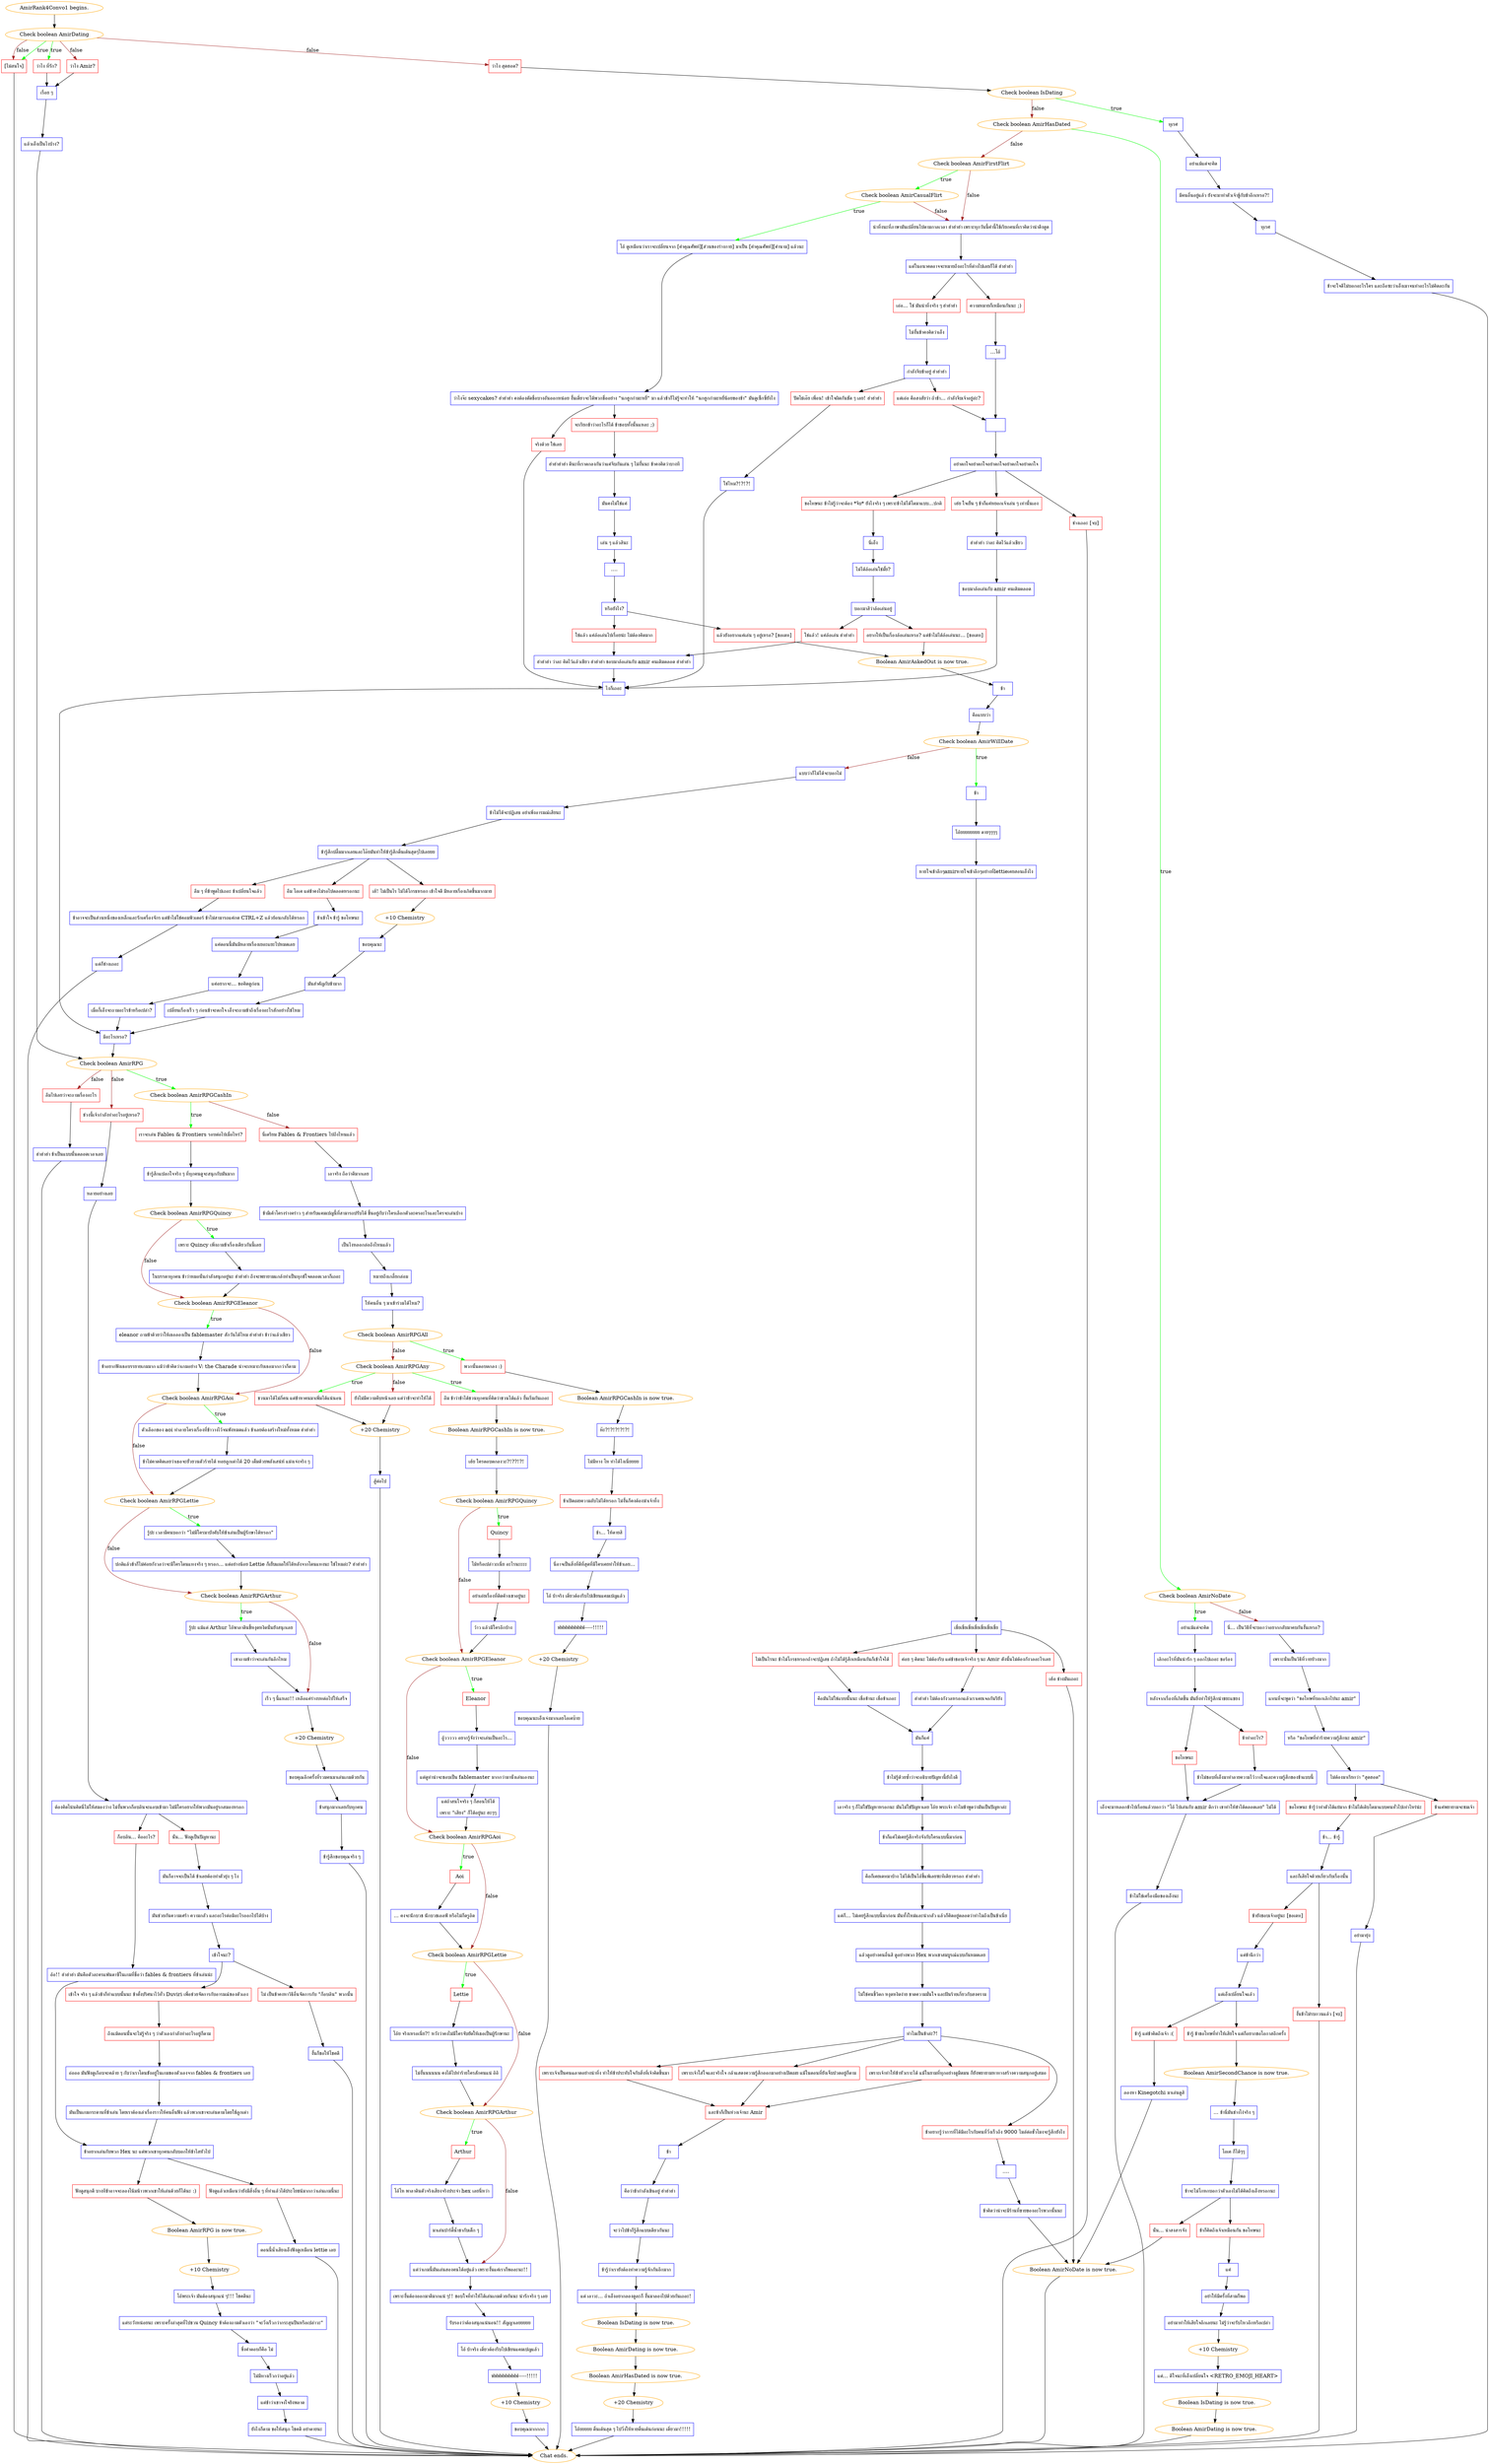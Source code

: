 digraph {
	"AmirRank4Convo1 begins." [color=orange];
		"AmirRank4Convo1 begins." -> j1901439017;
	j1901439017 [label="Check boolean AmirDating",color=orange];
		j1901439017 -> j3996977369 [label=true,color=green];
		j1901439017 -> j4071326631 [label=true,color=green];
		j1901439017 -> j3849869015 [label=false,color=brown];
		j1901439017 -> j2327542060 [label=false,color=brown];
		j1901439017 -> j4071326631 [label=false,color=brown];
	j3996977369 [label="ว่าไง ที่รัก?",shape=box,color=red];
		j3996977369 -> j3419634871;
	j4071326631 [label="[ไม่สนใจ]",shape=box,color=red];
		j4071326631 -> "Chat ends.";
	j3849869015 [label="ว่าไง Amir?",shape=box,color=red];
		j3849869015 -> j3419634871;
	j2327542060 [label="ว่าไง สุดฮอต?",shape=box,color=red];
		j2327542060 -> j299105551;
	j3419634871 [label="เรื่อย ๆ",shape=box,color=blue];
		j3419634871 -> j1592698610;
	"Chat ends." [color=orange];
	j299105551 [label="Check boolean IsDating",color=orange];
		j299105551 -> j647432045 [label=true,color=green];
		j299105551 -> j869690643 [label=false,color=brown];
	j1592698610 [label="แล้วเอ็งเป็นไงบ้าง?",shape=box,color=blue];
		j1592698610 -> j13181005;
	j647432045 [label="ทุเรศ",shape=box,color=blue];
		j647432045 -> j3667722741;
	j869690643 [label="Check boolean AmirHasDated",color=orange];
		j869690643 -> j1564964587 [label=true,color=green];
		j869690643 -> j427846108 [label=false,color=brown];
	j13181005 [label="Check boolean AmirRPG",color=orange];
		j13181005 -> j3060623829 [label=true,color=green];
		j13181005 -> j3894926619 [label=false,color=brown];
		j13181005 -> j722671116 [label=false,color=brown];
	j3667722741 [label="อย่าแม้แต่จะคิด",shape=box,color=blue];
		j3667722741 -> j3869625418;
	j1564964587 [label="Check boolean AmirNoDate",color=orange];
		j1564964587 -> j3541144783 [label=true,color=green];
		j1564964587 -> j215383423 [label=false,color=brown];
	j427846108 [label="Check boolean AmirFirstFlirt",color=orange];
		j427846108 -> j2657990682 [label=true,color=green];
		j427846108 -> j3342196851 [label=false,color=brown];
	j3060623829 [label="Check boolean AmirRPGCashIn",color=orange];
		j3060623829 -> j2048079913 [label=true,color=green];
		j3060623829 -> j1970607753 [label=false,color=brown];
	j3894926619 [label="ช่วงนี้เจ้ากำลังทำอะไรอยู่เหรอ?",shape=box,color=red];
		j3894926619 -> j292187824;
	j722671116 [label="ลืมไปเลยว่าจะถามเรื่องอะไร",shape=box,color=red];
		j722671116 -> j191534357;
	j3869625418 [label="มีคนอื่นอยู่แล้ว ยังจะมาทำตัวเจ้าชู้กับข้าอีกเหรอ?!",shape=box,color=blue];
		j3869625418 -> j3444234944;
	j3541144783 [label="อย่าแม้แต่จะคิด",shape=box,color=blue];
		j3541144783 -> j817681697;
	j215383423 [label="นี่... เป็นวิธีที่จะบอกว่าอยากกลับมาคบกันงั้นเหรอ?",shape=box,color=blue];
		j215383423 -> j3569909594;
	j2657990682 [label="Check boolean AmirCasualFlirt",color=orange];
		j2657990682 -> j3716185730 [label=true,color=green];
		j2657990682 -> j3342196851 [label=false,color=brown];
	j3342196851 [label="น่าทึ่งนะที่ภาษามันเปลี่ยนไปตามกาลเวลา ฮ่าฮ่าฮ่า เพราะทุกวันนี้คำนี้ใช้เรียกคนที่เราคิดว่าน่าดึงดูด",shape=box,color=blue];
		j3342196851 -> j2354189855;
	j2048079913 [label="เราจะเล่น Fables & Frontiers รอบต่อไปเมื่อไหร่?",shape=box,color=red];
		j2048079913 -> j2593416388;
	j1970607753 [label="นี่เตรียม Fables & Frontiers ไปถึงไหนแล้ว",shape=box,color=red];
		j1970607753 -> j1727103430;
	j292187824 [label="หลายอย่างเลย",shape=box,color=blue];
		j292187824 -> j425028076;
	j191534357 [label="ฮ่าฮ่าฮ่า ข้าเป็นแบบนั้นตลอดเวลาเลย",shape=box,color=blue];
		j191534357 -> "Chat ends.";
	j3444234944 [label="ทุเรศ",shape=box,color=blue];
		j3444234944 -> j3706029151;
	j817681697 [label="เลิกอะไรที่มันน่ารัก ๆ ออกไปเถอะ ขอร้อง",shape=box,color=blue];
		j817681697 -> j3046261268;
	j3569909594 [label="เพราะนั่นเป็นวิธีที่วายป่วงมาก",shape=box,color=blue];
		j3569909594 -> j923926533;
	j3716185730 [label="โอ้ ดูเหมือนว่าเราจะเปลี่ยนจาก [คำคุณศัพท์][ส่วนของร่างกาย] มาเป็น [คำคุณศัพท์][คำนาม] แล้วนะ",shape=box,color=blue];
		j3716185730 -> j4241894635;
	j2354189855 [label="แต่ในอนาคตอาจจะหมายถึงอะไรที่ต่างไปเลยก็ได้ ฮ่าฮ่าฮ่า",shape=box,color=blue];
		j2354189855 -> j4082385491;
		j2354189855 -> j597049324;
	j2593416388 [label="ข้ารู้สึกแปลกใจจริง ๆ ที่ทุกคนดูจะสนุกกับมันมาก",shape=box,color=blue];
		j2593416388 -> j39894109;
	j1727103430 [label="เอาจริง ถือว่าดีมากเลย",shape=box,color=blue];
		j1727103430 -> j2753208654;
	j425028076 [label="ต้องคิดโน่นคิดนี่ไม่ให้สมองว่าง ไม่งั้นพวกก็อบลินจะแอบเข้ามา ไม่มีใครอยากให้พวกมันอยู่รกสมองหรอก",shape=box,color=blue];
		j425028076 -> j3325912164;
		j425028076 -> j232350720;
	j3706029151 [label="ข้าจะใจดีไม่บอกอะไรใคร และถือซะว่าเอ็งเมาจนทำอะไรไม่คิดละกัน",shape=box,color=blue];
		j3706029151 -> "Chat ends.";
	j3046261268 [label="หลังจากเรื่องที่เกิดขึ้น มันยิ่งทำให้รู้สึกน่าขยะแขยง",shape=box,color=blue];
		j3046261268 -> j2535844764;
		j3046261268 -> j22329163;
	j923926533 [label="แทนที่จะพูดว่า \"ขอโทษที่บอกเลิกไปนะ amir\"",shape=box,color=blue];
		j923926533 -> j1966227024;
	j4241894635 [label="ว่าไงจ๊ะ sexycakes? ฮ่าฮ่าฮ่า คงต้องตัดชื่อบางอันออกหน่อย งั้นเดี๋ยวจะได้พวกชื่ออย่าง \"นกฮูกกำมะหยี่\" มา แล้วข้าก็ไม่รู้จะทำให้ \"นกฮูกกำมะหยี่น้อยของข้า\" มันดูเซ็กซี่ยังไง",shape=box,color=blue];
		j4241894635 -> j3896071168;
		j4241894635 -> j1524355734;
	j4082385491 [label="เอ่อ... ใช่ มันน่าทึ่งจริง ๆ ฮ่าฮ่าฮ่า",shape=box,color=red];
		j4082385491 -> j2811519783;
	j597049324 [label="ความหมายก็เหมือนกันนะ ;)",shape=box,color=red];
		j597049324 -> j721221193;
	j39894109 [label="Check boolean AmirRPGQuincy",color=orange];
		j39894109 -> j3555455162 [label=true,color=green];
		j39894109 -> j2519416544 [label=false,color=brown];
	j2753208654 [label="ข้ามีเค้าโครงร่างคร่าว ๆ สำหรับแคมเปญนี้ที่สามารถปรับได้ ขึ้นอยู่กับว่าใครเลือกตัวละครอะไรและใครจะเล่นบ้าง",shape=box,color=blue];
		j2753208654 -> j3107849402;
	j3325912164 [label="นั่น... ฟังดูเป็นปัญหานะ",shape=box,color=red];
		j3325912164 -> j639744475;
	j232350720 [label="ก็อบลิน... คืออะไร?",shape=box,color=red];
		j232350720 -> j18603785;
	j2535844764 [label="ขอโทษนะ",shape=box,color=red];
		j2535844764 -> j752000305;
	j22329163 [label="ข้าทำอะไร?",shape=box,color=red];
		j22329163 -> j1724272757;
	j1966227024 [label="หรือ \"ขอโทษที่ทำร้ายความรู้สึกนะ amir\"",shape=box,color=blue];
		j1966227024 -> j966650964;
	j3896071168 [label="จะเรียกข้าว่าอะไรก็ได้ ข้าชอบทั้งนั้นแหละ ;)",shape=box,color=red];
		j3896071168 -> j2708651915;
	j1524355734 [label="จริงด้วย ใช่เลย",shape=box,color=red];
		j1524355734 -> j2174867422;
	j2811519783 [label="ไม่งั้นข้าคงคิดว่าเอ็ง",shape=box,color=blue];
		j2811519783 -> j3543610454;
	j721221193 [label="...โอ้",shape=box,color=blue];
		j721221193 -> j189266909;
	j3555455162 [label="เพราะ Quincy เพิ่งถามข้าเรื่องเดียวกันนี้เลย",shape=box,color=blue];
		j3555455162 -> j1503520754;
	j2519416544 [label="Check boolean AmirRPGEleanor",color=orange];
		j2519416544 -> j3419279558 [label=true,color=green];
		j2519416544 -> j2468658678 [label=false,color=brown];
	j3107849402 [label="เป็นไงหลอกล่อถึงไหนแล้ว",shape=box,color=blue];
		j3107849402 -> j169000504;
	j639744475 [label="มันก็อาจจะเป็นได้ ข้าเลยต้องทำตัวยุ่ง ๆ ไง",shape=box,color=blue];
		j639744475 -> j1705299729;
	j18603785 [label="อ้อ!! ฮ่าฮ่าฮ่า มันคือตัวละครแฟนตาซีในเกมที่ชื่อว่า fables & frontiers ที่ข้าเล่นน่ะ",shape=box,color=blue];
		j18603785 -> j882405638;
	j752000305 [label="เอ็งจะมาหลอกข้าไปเรื่อยแล้วบอกว่า \"โอ้ ไปเล่นกับ amir ดีกว่า เขาทำให้ขำได้ตลอดเลย\" ไม่ได้",shape=box,color=blue];
		j752000305 -> j3595241647;
	j1724272757 [label="ข้าไม่ชอบที่เอ็งมาทำลายความไว้วางใจและความรู้สึกของข้าแบบนี้",shape=box,color=blue];
		j1724272757 -> j752000305;
	j966650964 [label="ไม่ต้องมาเรียกว่า \"สุดฮอต\"",shape=box,color=blue];
		j966650964 -> j844693620;
		j966650964 -> j3276622794;
	j2708651915 [label="ฮ่าฮ่าฮ่าฮ่า ดีนะที่เราตกลงกันว่าแค่จีบกันเล่น ๆ ไม่งั้นนะ ข้าคงคิดว่าบางที",shape=box,color=blue];
		j2708651915 -> j1716649324;
	j2174867422 [label="ไงก็เถอะ",shape=box,color=blue];
		j2174867422 -> j2982649883;
	j3543610454 [label="กำลังจีบข้าอยู่ ฮ่าฮ่าฮ่า",shape=box,color=blue];
		j3543610454 -> j1458515448;
		j3543610454 -> j1643030975;
	j189266909 [label=" ",shape=box,color=blue];
		j189266909 -> j4252613989;
	j1503520754 [label="ในบรรดาทุกคน ข้าว่าหมอนั่นกำลังสนุกอยู่นะ ฮ่าฮ่าฮ่า ถึงจะพยายามแกล้งทำเป็นทุกข์ใจตลอดเวลาก็เถอะ",shape=box,color=blue];
		j1503520754 -> j2519416544;
	j3419279558 [label="eleanor ถามข้าด้วยว่าให้เธอลองเป็น fablemaster สักวันได้ไหม ฮ่าฮ่าฮ่า ข้าว่าแล้วเชียว",shape=box,color=blue];
		j3419279558 -> j617380047;
	j2468658678 [label="Check boolean AmirRPGAoi",color=orange];
		j2468658678 -> j3887531663 [label=true,color=green];
		j2468658678 -> j290297768 [label=false,color=brown];
	j169000504 [label="หมายถึงเกลี้ยกล่อม",shape=box,color=blue];
		j169000504 -> j497150784;
	j1705299729 [label="มันช่วยกันความเศร้า ความกลัว และอะไรต่อมิอะไรออกไปได้บ้าง",shape=box,color=blue];
		j1705299729 -> j1305514377;
	j882405638 [label="ข้าอยากเล่นกับพวก Hex นะ แต่พวกเขาทุกคนกลับบอกให้ข้าไสหัวไป",shape=box,color=blue];
		j882405638 -> j1711909098;
		j882405638 -> j456611398;
	j3595241647 [label="ข้าไม่ใช่เครื่องมือของเอ็งนะ",shape=box,color=blue];
		j3595241647 -> "Chat ends.";
	j844693620 [label="ขอโทษนะ ข้ารู้ว่าทำตัวได้แย่มาก ข้าไม่ได้เติบโตมาแบบคนทั่วไปเท่าไหร่น่ะ",shape=box,color=red];
		j844693620 -> j2124053446;
	j3276622794 [label="ข้าแค่พยายามจะชมเจ้า",shape=box,color=red];
		j3276622794 -> j434417943;
	j1716649324 [label="มันคงไม่ใช่แค่",shape=box,color=blue];
		j1716649324 -> j3477109127;
	j2982649883 [label="มีอะไรเหรอ?",shape=box,color=blue];
		j2982649883 -> j13181005;
	j1458515448 [label="ปัดโธ่เอ๊ย เพื่อน! เข้าใจผิดกันชัด ๆ เลย! ฮ่าฮ่าฮ่า",shape=box,color=red];
		j1458515448 -> j353395896;
	j1643030975 [label="แต่เอ่อ คือสงสัยว่า ถ้าข้า... กำลังจีบเจ้าอยู่ล่ะ?",shape=box,color=red];
		j1643030975 -> j189266909;
	j4252613989 [label="อย่าตกใจอย่าตกใจอย่าตกใจอย่าตกใจอย่าตกใจ",shape=box,color=blue];
		j4252613989 -> j1959796230;
		j4252613989 -> j906765916;
		j4252613989 -> j2301125015;
	j617380047 [label="ข้าอยากฟังเธอบรรยายเกมมาก แม้ว่าข้าคิดว่าเกมอย่าง V: the Charade น่าจะเหมาะกับเธอมากกว่าก็ตาม",shape=box,color=blue];
		j617380047 -> j2468658678;
	j3887531663 [label="ตัวเลือกของ aoi ทำลายโครงเรื่องที่ข้าวางไว้จนพังหมดแล้ว ข้าเลยต้องสร้างใหม่ทั้งหมด ฮ่าฮ่าฮ่า",shape=box,color=blue];
		j3887531663 -> j3793819301;
	j290297768 [label="Check boolean AmirRPGLettie",color=orange];
		j290297768 -> j1648556263 [label=true,color=green];
		j290297768 -> j3043779789 [label=false,color=brown];
	j497150784 [label="ให้คนอื่น ๆ มาเข้าร่วมได้ไหม?",shape=box,color=blue];
		j497150784 -> j2410754749;
	j1305514377 [label="เข้าใจนะ?",shape=box,color=blue];
		j1305514377 -> j3973234453;
		j1305514377 -> j4052406642;
	j1711909098 [label="ฟังดูสนุกดี บางทีข้าอาจจะลองโน้มน้าวพวกเขาให้เล่นด้วยก็ได้นะ :)",shape=box,color=red];
		j1711909098 -> j3006436857;
	j456611398 [label="ฟังดูแล้วเหมือนว่ายังมีสิ่งอื่น ๆ ที่ทำแล้วได้ประโยชน์มากกว่าเล่นเกมนี้นะ",shape=box,color=red];
		j456611398 -> j3103853966;
	j2124053446 [label="ข้า... ข้ารู้",shape=box,color=blue];
		j2124053446 -> j1884964194;
	j434417943 [label="อย่ามายุ่ง",shape=box,color=blue];
		j434417943 -> "Chat ends.";
	j3477109127 [label="เล่น ๆ แล้วสินะ",shape=box,color=blue];
		j3477109127 -> j686272940;
	j353395896 [label="ใช่ไหม?!?!?!",shape=box,color=blue];
		j353395896 -> j2174867422;
	j1959796230 [label="เฮ่ย ใจเย็น ๆ ข้าก็แค่หยอกเจ้าเล่น ๆ เท่านั้นเอง",shape=box,color=red];
		j1959796230 -> j1398357035;
	j906765916 [label="ขอโทษนะ ข้าไม่รู้ว่าจะต้อง *จีบ* ยังไงจริง ๆ เพราะข้าไม่ได้โตมาแบบ...ปกติ",shape=box,color=red];
		j906765916 -> j268916450;
	j2301125015 [label="ช่างเถอะ [จบ]",shape=box,color=red];
		j2301125015 -> "Chat ends.";
	j3793819301 [label="ข้าไม่คาดคิดเลยว่าเธอจะยั่วยวนตัวร้ายได้ ทอยลูกเต๋าได้ 20 เต็มด้วยพลังเสน่ห์ แม่งเจ๋งจริง ๆ",shape=box,color=blue];
		j3793819301 -> j290297768;
	j1648556263 [label="รู้ปะ เวลามีคนบอกว่า \"ไม่มีใครมาบังคับให้ข้าเล่นเป็นผู้รักษาได้หรอก\"",shape=box,color=blue];
		j1648556263 -> j470968860;
	j3043779789 [label="Check boolean AmirRPGArthur",color=orange];
		j3043779789 -> j751853489 [label=true,color=green];
		j3043779789 -> j1787529679 [label=false,color=brown];
	j2410754749 [label="Check boolean AmirRPGAll",color=orange];
		j2410754749 -> j337751390 [label=true,color=green];
		j2410754749 -> j4007068273 [label=false,color=brown];
	j3973234453 [label="เข้าใจ จริง ๆ แล้วข้าก็ทำแบบนั้นนะ ข้าตั้งปริศนาไว้ทั่ว Duviri เพื่อช่วยจัดการกับอารมณ์ของตัวเอง",shape=box,color=red];
		j3973234453 -> j2116756703;
	j4052406642 [label="ไม่ เป็นข้าคงหาวิธีอื่นจัดการกับ \"ก็อบลิน\" พวกนั้น",shape=box,color=red];
		j4052406642 -> j1440809962;
	j3006436857 [label="Boolean AmirRPG is now true.",color=orange];
		j3006436857 -> j1773447244;
	j3103853966 [label="ตอนนี้น้ำเสียงเอ็งฟังดูเหมือน lettie เลย",shape=box,color=blue];
		j3103853966 -> "Chat ends.";
	j1884964194 [label="และก็เสียใจด้วยเกี่ยวกับเรื่องนั้น",shape=box,color=blue];
		j1884964194 -> j3547946084;
		j1884964194 -> j2073263680;
	j686272940 [label="....",shape=box,color=blue];
		j686272940 -> j3653802987;
	j1398357035 [label="ฮ่าฮ่าฮ่า ว่าละ คิดไว้แล้วเชียว",shape=box,color=blue];
		j1398357035 -> j3111138500;
	j268916450 [label="นี่เอ็ง",shape=box,color=blue];
		j268916450 -> j3475270409;
	j470968860 [label="ปกติแล้วข้าก็ไม่ค่อยกังวลว่าจะมีใครโดนแทงจริง ๆ หรอก... แต่อย่างน้อย Lettie ก็เย็บแผลให้ได้หลังจากโดนแทงนะ ใช่ไหมล่ะ? ฮ่าฮ่าฮ่า",shape=box,color=blue];
		j470968860 -> j3043779789;
	j751853489 [label="รู้ปะ แม้แต่ Arthur ไอ้พาลาดินขี้หงุดหงิดนั่นยังสนุกเลย",shape=box,color=blue];
		j751853489 -> j2205307069;
	j1787529679 [label="เร็ว ๆ นี้แหละ!! เหลือแค่ร่างบทต่อไปให้เสร็จ",shape=box,color=blue];
		j1787529679 -> j3838959530;
	j337751390 [label="พวกนั้นตอบตกลง :)",shape=box,color=red];
		j337751390 -> j2948263692;
	j4007068273 [label="Check boolean AmirRPGAny",color=orange];
		j4007068273 -> j3243308322 [label=true,color=green];
		j4007068273 -> j948576658 [label=true,color=green];
		j4007068273 -> j701602806 [label=false,color=brown];
	j2116756703 [label="ถึงแม้ตอนนั้นจะไม่รู้จริง ๆ ว่าตัวเองกำลังทำอะไรอยู่ก็ตาม",shape=box,color=red];
		j2116756703 -> j1652284467;
	j1440809962 [label="งั้นก็ขอให้โชคดี",shape=box,color=blue];
		j1440809962 -> "Chat ends.";
	j1773447244 [label="+10 Chemistry",color=orange];
		j1773447244 -> j2297081085;
	j3547946084 [label="ข้ายังชอบเจ้าอยู่นะ [ขอเดท]",shape=box,color=red];
		j3547946084 -> j803971841;
	j2073263680 [label="งั้นข้าไม่รบกวนแล้ว [จบ]",shape=box,color=red];
		j2073263680 -> "Chat ends.";
	j3653802987 [label="หรือยังไง?",shape=box,color=blue];
		j3653802987 -> j2214014934;
		j3653802987 -> j1250540661;
	j3111138500 [label="ชอบมาล้อเล่นกับ amir คนเดิมตลอด",shape=box,color=blue];
		j3111138500 -> j2174867422;
	j3475270409 [label="ไม่ได้ล้อเล่นใช่มั้ย?",shape=box,color=blue];
		j3475270409 -> j1269939452;
	j2205307069 [label="เขาถามข้าว่าจะเล่นกันอีกไหม",shape=box,color=blue];
		j2205307069 -> j1787529679;
	j3838959530 [label="+20 Chemistry",color=orange];
		j3838959530 -> j131508144;
	j2948263692 [label="Boolean AmirRPGCashIn is now true.",color=orange];
		j2948263692 -> j822146412;
	j3243308322 [label="อืม ข้าว่าข้าได้ชวนทุกคนที่คิดว่าชวนได้แล้ว งั้นเริ่มกันเถอะ",shape=box,color=red];
		j3243308322 -> j491034606;
	j948576658 [label="ชวนมาได้ไม่กี่คน แต่ข้าหาคนมาเพิ่มได้แน่นอน",shape=box,color=red];
		j948576658 -> j925935677;
	j701602806 [label="ยังไม่มีความคืบหน้าเลย แต่ว่าข้าจะทำให้ได้",shape=box,color=red];
		j701602806 -> j925935677;
	j1652284467 [label="อ๋อออ มันฟังดูเกือบจะคล้าย ๆ กับว่าเราโดนขังอยู่ในเกมของตัวเองจาก fables & frontiers เลย",shape=box,color=blue];
		j1652284467 -> j4187146524;
	j2297081085 [label="โอ้พระเจ้า มันต้องสนุกแน่ ๆ!!! โชคดีนะ",shape=box,color=blue];
		j2297081085 -> j953684801;
	j803971841 [label="แต่ข้านึกว่า",shape=box,color=blue];
		j803971841 -> j1469790705;
	j2214014934 [label="แล้วยังอยากแค่เล่น ๆ อยู่เหรอ? [ขอเดท]",shape=box,color=red];
		j2214014934 -> j728912850;
	j1250540661 [label="ใช่แล้ว แค่ล้อเล่นไปเรื่อยน่ะ ไม่ต้องคิดมาก",shape=box,color=red];
		j1250540661 -> j2755745349;
	j1269939452 [label="บอกมาสิว่าล้อเล่นอยู่",shape=box,color=blue];
		j1269939452 -> j2589403290;
		j1269939452 -> j2932933707;
	j131508144 [label="ขอบคุณอีกครั้งที่รวมคนมาเล่นเกมด้วยกัน",shape=box,color=blue];
		j131508144 -> j42331067;
	j822146412 [label="ห๊ะ?!?!?!?!?!",shape=box,color=blue];
		j822146412 -> j2750666681;
	j491034606 [label="Boolean AmirRPGCashIn is now true.",color=orange];
		j491034606 -> j2008787729;
	j925935677 [label="+20 Chemistry",color=orange];
		j925935677 -> j3900633884;
	j4187146524 [label="มันเป็นเกมกระดานที่ข้าเล่น โดยเราต้องเล่าเรื่องราวให้คนอื่นฟัง แล้วพวกเขาจะเล่นตามโดยใช้ลูกเต๋า",shape=box,color=blue];
		j4187146524 -> j882405638;
	j953684801 [label="แต่ระวังหน่อยนะ เพราะครั้งล่าสุดที่ไปชวน Quincy ข้าต้องถามตัวเองว่า \"จะวิ่งเร็วกว่ากระสุนปืนหรือเปล่าวะ\"",shape=box,color=blue];
		j953684801 -> j3694218444;
	j1469790705 [label="แต่เอ็งเปลี่ยนใจแล้ว",shape=box,color=blue];
		j1469790705 -> j1641528628;
		j1469790705 -> j3893319475;
	j728912850 [label="Boolean AmirAskedOut is now true.",color=orange];
		j728912850 -> j1722377304;
	j2755745349 [label="ฮ่าฮ่าฮ่า ว่าละ คิดไว้แล้วเชียว ฮ่าฮ่าฮ่า ชอบมาล้อเล่นกับ amir คนเดิมตลอด ฮ่าฮ่าฮ่า",shape=box,color=blue];
		j2755745349 -> j2174867422;
	j2589403290 [label="อยากให้เป็นเรื่องล้อเล่นเหรอ? แต่ข้าไม่ได้ล้อเล่นนะ... [ขอเดท]",shape=box,color=red];
		j2589403290 -> j728912850;
	j2932933707 [label="ใช่แล้ว! แค่ล้อเล่น ฮ่าฮ่าฮ่า",shape=box,color=red];
		j2932933707 -> j2755745349;
	j42331067 [label="ข้าสนุกมากเลยกับทุกคน",shape=box,color=blue];
		j42331067 -> j1634361949;
	j2750666681 [label="ไม่มีทาง โห ทำได้ไงเนี่ยยยย",shape=box,color=blue];
		j2750666681 -> j3444703279;
	j2008787729 [label="เฮ้ย ใครตอบตกลงวะ?!??!?!",shape=box,color=blue];
		j2008787729 -> j1892846008;
	j3900633884 [label="สู้ต่อไป",shape=box,color=blue];
		j3900633884 -> "Chat ends.";
	j3694218444 [label="ซึ่งคำตอบก็คือ ไม่",shape=box,color=blue];
		j3694218444 -> j2080339002;
	j1641528628 [label="ข้ารู้ แต่ข้าคิดถึงเจ้า :(",shape=box,color=red];
		j1641528628 -> j441703401;
	j3893319475 [label="ข้ารู้ ข้าขอโทษที่ทำให้เสียใจ แต่ก็อยากขอโอกาสอีกครั้ง",shape=box,color=red];
		j3893319475 -> j2402936942;
	j1722377304 [label="ข้า",shape=box,color=blue];
		j1722377304 -> j2486179244;
	j1634361949 [label="ข้ารู้สึกขอบคุณจริง ๆ",shape=box,color=blue];
		j1634361949 -> "Chat ends.";
	j3444703279 [label="ข้าเปิดเผยความลับไม่ได้หรอก ไม่งั้นก็คงต้องฆ่าเจ้าทิ้ง",shape=box,color=red];
		j3444703279 -> j2118476948;
	j1892846008 [label="Check boolean AmirRPGQuincy",color=orange];
		j1892846008 -> j24537040 [label=true,color=green];
		j1892846008 -> j3259202448 [label=false,color=brown];
	j2080339002 [label="ไม่มีทางเร็วกว่าอยู่แล้ว",shape=box,color=blue];
		j2080339002 -> j1949736191;
	j441703401 [label="ลองหา Kinegotchi มาเล่นดูสิ",shape=box,color=blue];
		j441703401 -> j2322051913;
	j2402936942 [label="Boolean AmirSecondChance is now true.",color=orange];
		j2402936942 -> j4046671990;
	j2486179244 [label="คือแบบว่า",shape=box,color=blue];
		j2486179244 -> j1477186602;
	j2118476948 [label="ข้า… ให้ตายสิ",shape=box,color=blue];
		j2118476948 -> j263611598;
	j24537040 [label="Quincy",shape=box,color=red];
		j24537040 -> j1995259866;
	j3259202448 [label="Check boolean AmirRPGEleanor",color=orange];
		j3259202448 -> j4148503600 [label=true,color=green];
		j3259202448 -> j1611217381 [label=false,color=brown];
	j1949736191 [label="แต่ข้าว่าเขาจงใจยิงพลาด",shape=box,color=blue];
		j1949736191 -> j1670981016;
	j2322051913 [label="Boolean AmirNoDate is now true.",color=orange];
		j2322051913 -> "Chat ends.";
	j4046671990 [label="... ข้านี่มันช่างโง่จริง ๆ",shape=box,color=blue];
		j4046671990 -> j2306820702;
	j1477186602 [label="Check boolean AmirWillDate",color=orange];
		j1477186602 -> j2132962817 [label=true,color=green];
		j1477186602 -> j2113655345 [label=false,color=brown];
	j263611598 [label="นี่อาจเป็นสิ่งที่ดีที่สุดที่มีใครเคยทำให้ข้าเลย…",shape=box,color=blue];
		j263611598 -> j1890453170;
	j1995259866 [label="โม้หรือเปล่าวะเนี่ย อะไรนะะะะ",shape=box,color=blue];
		j1995259866 -> j2206014560;
	j4148503600 [label="Eleanor",shape=box,color=red];
		j4148503600 -> j2108935164;
	j1611217381 [label="Check boolean AmirRPGAoi",color=orange];
		j1611217381 -> j2004202679 [label=true,color=green];
		j1611217381 -> j2067107230 [label=false,color=brown];
	j1670981016 [label="ยังไงก็ตาม ขอให้สนุก โชคดี อย่าตายนะ",shape=box,color=blue];
		j1670981016 -> "Chat ends.";
	j2306820702 [label="โอเค ก็ได้ๆๆ",shape=box,color=blue];
		j2306820702 -> j2726739684;
	j2132962817 [label="ข้า",shape=box,color=blue];
		j2132962817 -> j2105429900;
	j2113655345 [label="แบบว่าก็ไม่ได้จะบอกไม่",shape=box,color=blue];
		j2113655345 -> j921868060;
	j1890453170 [label="โอ้ บ้าจริง เดี๋ยวต้องรีบไปเขียนแคมเปญแล้ว",shape=box,color=blue];
		j1890453170 -> j503248023;
	j2206014560 [label="อย่าเอ่ยเรื่องที่ติดค้างเขาอยู่นะ",shape=box,color=red];
		j2206014560 -> j1698002564;
	j2108935164 [label="อู้ววววว อยากรู้จังว่าจะเล่นเป็นอะไร...",shape=box,color=blue];
		j2108935164 -> j1216985323;
	j2004202679 [label="Aoi",shape=box,color=red];
		j2004202679 -> j527532600;
	j2067107230 [label="Check boolean AmirRPGLettie",color=orange];
		j2067107230 -> j4108256037 [label=true,color=green];
		j2067107230 -> j241471578 [label=false,color=brown];
	j2726739684 [label="ข้าจะไม่โกหกบอกว่าตัวเองไม่ได้คิดถึงเอ็งหรอกนะ",shape=box,color=blue];
		j2726739684 -> j1871442388;
		j2726739684 -> j3054532251;
	j2105429900 [label="โอ้ยยยยยยยย ตายๆๆๆๆ",shape=box,color=blue];
		j2105429900 -> j1792431596;
	j921868060 [label="ข้าไม่ได้จะปฏิเสธ อย่าเพิ่งอารมณ์เสียนะ",shape=box,color=blue];
		j921868060 -> j3073172584;
	j503248023 [label="ฟฟฟฟฟฟฟฟฟ-----!!!!!",shape=box,color=blue];
		j503248023 -> j1294476346;
	j1698002564 [label="ว้าว แล้วมีใครอีกบ้าง",shape=box,color=blue];
		j1698002564 -> j3259202448;
	j1216985323 [label="แต่ดูท่าน่าจะชอบเป็น fablemaster มากกว่ามานั่งเล่นเองนะ",shape=box,color=blue];
		j1216985323 -> j3143614187;
	j527532600 [label="... คงจะนักบวช นักบวชเอลฟ์ หรือไม่ก็ดรูอิด",shape=box,color=blue];
		j527532600 -> j2067107230;
	j4108256037 [label="Lettie",shape=box,color=red];
		j4108256037 -> j1112762632;
	j241471578 [label="Check boolean AmirRPGArthur",color=orange];
		j241471578 -> j3012114117 [label=true,color=green];
		j241471578 -> j3312455397 [label=false,color=brown];
	j1871442388 [label="ข้าก็คิดถึงเจ้าเหมือนกัน ขอโทษนะ",shape=box,color=red];
		j1871442388 -> j1963232838;
	j3054532251 [label="นั่น... น่าสงสารจัง",shape=box,color=red];
		j3054532251 -> j2322051913;
	j1792431596 [label="หายใจเข้าลึกๆamirหายใจเข้าลึกๆอย่างที่lettieเคยสอนเอ็งไง",shape=box,color=blue];
		j1792431596 -> j2026050242;
	j3073172584 [label="ข้ารู้สึกปลื้มมากเลยและโอ๊ยมันทำให้ข้ารู้สึกตื่นเต้นสุดๆไปเลยยย",shape=box,color=blue];
		j3073172584 -> j3336661269;
		j3073172584 -> j3872689707;
		j3073172584 -> j2987792565;
	j1294476346 [label="+20 Chemistry",color=orange];
		j1294476346 -> j3713091901;
	j3143614187 [label="แต่ถ้าสนใจจริง ๆ ก็สอนให้ได้
เพราะ \"เสียง\" ก็ได้อยู่นะ ฮะๆๆ",shape=box,color=blue];
		j3143614187 -> j1611217381;
	j1112762632 [label="โอ้ย จริงเหรอเนี่ย?! หวังว่าคงไม่มีใครจับยัดให้เธอเป็นผู้รักษานะ",shape=box,color=blue];
		j1112762632 -> j3810329647;
	j3012114117 [label="Arthur",shape=box,color=red];
		j3012114117 -> j93269462;
	j3312455397 [label="แต่ว่าเกมนี้มันเล่นสองคนได้อยู่แล้ว เพราะงั้นแค่เราก็พอละนะ!!",shape=box,color=blue];
		j3312455397 -> j1933114506;
	j1963232838 [label="แค่",shape=box,color=blue];
		j1963232838 -> j3788684947;
	j2026050242 [label="เชี่ยเชี่ยเชี่ยเชี่ยเชี่ยเชี่ยเชี่ย",shape=box,color=blue];
		j2026050242 -> j1718875263;
		j2026050242 -> j777353349;
		j2026050242 -> j3165462038;
	j3336661269 [label="เฮ้! ไม่เป็นไร ไม่ได้โกรธหรอก เข้าใจดี มีหลายเรื่องเกิดขึ้นมากมาย",shape=box,color=red];
		j3336661269 -> j3005329893;
	j3872689707 [label="อืม โอเค แต่ข้าคงไม่รอไปตลอดหรอกนะ",shape=box,color=red];
		j3872689707 -> j989755898;
	j2987792565 [label="ลืม ๆ ที่ข้าพูดไปเถอะ ข้าเปลี่ยนใจแล้ว",shape=box,color=red];
		j2987792565 -> j798251816;
	j3713091901 [label="ขอบคุณนะเอ็งเจ๋งมากเลยโอเคบ๊าย",shape=box,color=blue];
		j3713091901 -> "Chat ends.";
	j3810329647 [label="ไม่งั้นนนนนน คงได้ไปทำร้ายใครสักคนแน่ อิอิ",shape=box,color=blue];
		j3810329647 -> j241471578;
	j93269462 [label="โอ้โห พาลาดินตัวจริงเสียงจริงประจำ hex เลยนี่หว่า",shape=box,color=blue];
		j93269462 -> j3520600303;
	j1933114506 [label="เพราะงั้นต้องออกมาดีมากแน่ ๆ!! ขอบใจที่ทำให้ได้เล่นเกมด้วยกันนะ น่ารักจริง ๆ เลย",shape=box,color=blue];
		j1933114506 -> j1525025619;
	j3788684947 [label="อย่าให้มีครั้งที่สามก็พอ",shape=box,color=blue];
		j3788684947 -> j2210053907;
	j1718875263 [label="เฮ้อ ช่างมันเถอะ",shape=box,color=red];
		j1718875263 -> j2322051913;
	j777353349 [label="ค่อย ๆ คิดนะ ไม่ต้องรีบ แต่ข้าชอบเจ้าจริง ๆ นะ Amir ดังนั้นไม่ต้องกังวลอะไรเลย",shape=box,color=red];
		j777353349 -> j1332969541;
	j3165462038 [label="ไม่เป็นไรนะ ข้าไม่โกรธหรอกถ้าจะปฏิเสธ ถ้าไม่ได้รู้สึกเหมือนกันก็เข้าใจได้",shape=box,color=red];
		j3165462038 -> j2844214039;
	j3005329893 [label="+10 Chemistry",color=orange];
		j3005329893 -> j308690859;
	j989755898 [label="ข้าเข้าใจ ข้ารู้ ขอโทษนะ",shape=box,color=blue];
		j989755898 -> j3204422960;
	j798251816 [label="ข้าอาจจะเป็นส่วนหนึ่งของเหล็กและรักเครื่องจักร แต่ข้าไม่ใช่คอมพิวเตอร์ ข้าไม่สามารถแค่กด CTRL+Z แล้วย้อนกลับได้หรอก",shape=box,color=blue];
		j798251816 -> j1546276283;
	j3520600303 [label="มาเล่นปาร์ตี้น้ำชากับเด็ก ๆ",shape=box,color=blue];
		j3520600303 -> j3312455397;
	j1525025619 [label="รับรองว่าต้องสนุกแน่นอน!! สัญญาเลยยยยย",shape=box,color=blue];
		j1525025619 -> j2035170269;
	j2210053907 [label="อย่ามาทำให้เสียใจอีกเลยนะ ไม่รู้ว่าจะรับไหวอีกหรือเปล่า",shape=box,color=blue];
		j2210053907 -> j2988282320;
	j1332969541 [label="ฮ่าฮ่าฮ่า ไม่ต้องกังวลหรอกแล้วเราเคยเจอกันรึยัง",shape=box,color=blue];
		j1332969541 -> j3201947401;
	j2844214039 [label="คือมันไม่ใช่แบบนั้นนะ เชื่อข้านะ เชื่อข้าเถอะ",shape=box,color=blue];
		j2844214039 -> j3201947401;
	j308690859 [label="ขอบคุณนะ",shape=box,color=blue];
		j308690859 -> j3658424455;
	j3204422960 [label="แค่ตอนนี้มันมีหลายเรื่องเยอะแยะไปหมดเลย",shape=box,color=blue];
		j3204422960 -> j881695648;
	j1546276283 [label="แต่ก็ช่างเถอะ",shape=box,color=blue];
		j1546276283 -> "Chat ends.";
	j2035170269 [label="โอ้ บ้าจริง เดี๋ยวต้องรีบไปเขียนแคมเปญแล้ว",shape=box,color=blue];
		j2035170269 -> j2199768409;
	j2988282320 [label="+10 Chemistry",color=orange];
		j2988282320 -> j1531941774;
	j3201947401 [label="มันก็แค่",shape=box,color=blue];
		j3201947401 -> j977015738;
	j3658424455 [label="มันสำคัญกับข้ามาก",shape=box,color=blue];
		j3658424455 -> j1976181524;
	j881695648 [label="แค่อยากจะ... ขอคิดดูก่อน",shape=box,color=blue];
		j881695648 -> j1553197864;
	j2199768409 [label="ฟฟฟฟฟฟฟฟฟ-----!!!!!",shape=box,color=blue];
		j2199768409 -> j1829255649;
	j1531941774 [label="แต่... ดีใจนะที่เอ็งเปลี่ยนใจ <RETRO_EMOJI_HEART>",shape=box,color=blue];
		j1531941774 -> j855872083;
	j977015738 [label="ข้าไม่รู้ด้วยซ้ำว่าจะอธิบายปัญหานี้ยังไงดี",shape=box,color=blue];
		j977015738 -> j2711010131;
	j1976181524 [label="เปลี่ยนเรื่องเร็ว ๆ ก่อนข้าจะตกใจ เอ็งจะถามข้าถึงเรื่องอะไรสักอย่างใช่ไหม",shape=box,color=blue];
		j1976181524 -> j2982649883;
	j1553197864 [label="เมื่อกี้เอ็งจะถามอะไรข้าหรือเปล่า?",shape=box,color=blue];
		j1553197864 -> j2982649883;
	j1829255649 [label="+10 Chemistry",color=orange];
		j1829255649 -> j1805689202;
	j855872083 [label="Boolean IsDating is now true.",color=orange];
		j855872083 -> j3208739917;
	j2711010131 [label="เอาจริง ๆ ก็ไม่ใช่ปัญหาหรอกนะ มันไม่ใช่ปัญหาเลย โอ้ย พระเจ้า ทำไมข้าพูดว่ามันเป็นปัญหาล่ะ",shape=box,color=blue];
		j2711010131 -> j2851688635;
	j1805689202 [label="ขอบคุณมากกกก",shape=box,color=blue];
		j1805689202 -> "Chat ends.";
	j3208739917 [label="Boolean AmirDating is now true.",color=orange];
		j3208739917 -> "Chat ends.";
	j2851688635 [label="ข้าก็แค่ไม่เคยรู้สึกจริงจังกับใครแบบนี้มาก่อน",shape=box,color=blue];
		j2851688635 -> j1435303796;
	j1435303796 [label="คือก็เคยเดทมาบ้าง ไม่ได้เป็นไอ้ขี้แพ้เลยซะทีเดียวหรอก ฮ่าฮ่าฮ่า",shape=box,color=blue];
		j1435303796 -> j3071146105;
	j3071146105 [label="แต่ก็... ไม่เคยรู้สึกแบบนี้มาก่อน มันทั้งใหม่และน่ากลัว แล้วก็คิดอยู่ตลอดว่าทำไมถึงเป็นข้าเนี่ย",shape=box,color=blue];
		j3071146105 -> j1934500123;
	j1934500123 [label="แล้วดูอย่างคนอื่นสิ ดูอย่างพวก Hex พวกเขาสมบูรณ์แบบกันหมดเลย",shape=box,color=blue];
		j1934500123 -> j3978867872;
	j3978867872 [label="ไม่ใช่คนขี้วิตก หงุดหงิดง่าย ขาดความมั่นใจ และฝันร้ายเกี่ยวกับสงคราม",shape=box,color=blue];
		j3978867872 -> j3850385799;
	j3850385799 [label="ทำไมเป็นข้าล่ะ?!",shape=box,color=blue];
		j3850385799 -> j2534612202;
		j3850385799 -> j1635675053;
		j3850385799 -> j615322050;
		j3850385799 -> j822784018;
	j2534612202 [label="เพราะเจ้าเป็นคนฉลาดอย่างน่าทึ่ง ทำให้ข้าประทับใจกับสิ่งที่เจ้าคิดขึ้นมา",shape=box,color=red];
		j2534612202 -> j3133411756;
	j1635675053 [label="เพราะเจ้าใส่ใจและจริงใจ กล้าแสดงความรู้สึกออกมาอย่างเปิดเผย แม้ในตอนที่ยังเจ็บปวดอยู่ก็ตาม",shape=box,color=red];
		j1635675053 -> j3133411756;
	j615322050 [label="เพราะเจ้าทำให้ข้าหัวเราะได้ แม้ในยามที่ทุกอย่างดูมืดมน ก็ยังพยายามหาทางสร้างความสนุกอยู่เสมอ",shape=box,color=red];
		j615322050 -> j3133411756;
	j822784018 [label="ข้าอยากรู้ว่าการที่ได้มีอะไรกับคนที่วิ่งเร็วถึง 9000 ไมล์ต่อชั่วโมงจะรู้สึกยังไง",shape=box,color=red];
		j822784018 -> j2710987493;
	j3133411756 [label="และข้าก็เป็นห่วงเจ้านะ Amir",shape=box,color=red];
		j3133411756 -> j3614598767;
	j2710987493 [label="....",shape=box,color=blue];
		j2710987493 -> j3917917018;
	j3614598767 [label="ข้า",shape=box,color=blue];
		j3614598767 -> j137645753;
	j3917917018 [label="ข้าคิดว่าน่าจะมีร้านที่ขายของอะไรพวกนั้นนะ",shape=box,color=blue];
		j3917917018 -> j2322051913;
	j137645753 [label="คือว่าข้ากำลังเขินอยู่ ฮ่าฮ่าฮ่า",shape=box,color=blue];
		j137645753 -> j3846118908;
	j3846118908 [label="จะว่าไปข้าก็รู้สึกแบบเดียวกันนะ",shape=box,color=blue];
		j3846118908 -> j2441286045;
	j2441286045 [label="ข้ารู้ว่าเรายังต้องทำความรู้จักกันอีกมาก",shape=box,color=blue];
		j2441286045 -> j1580467214;
	j1580467214 [label="แต่ เอาวะ... ถ้าเอ็งอยากลองดูละก็ งั้นมาลองไปด้วยกันเถอะ!",shape=box,color=blue];
		j1580467214 -> j3020416763;
	j3020416763 [label="Boolean IsDating is now true.",color=orange];
		j3020416763 -> j739160335;
	j739160335 [label="Boolean AmirDating is now true.",color=orange];
		j739160335 -> j2428471529;
	j2428471529 [label="Boolean AmirHasDated is now true.",color=orange];
		j2428471529 -> j1802635599;
	j1802635599 [label="+20 Chemistry",color=orange];
		j1802635599 -> j1966237309;
	j1966237309 [label="โอ้ยยยยย ตื่นเต้นสุด ๆ ไปวิ่งให้หายตื่นเต้นก่อนนะ เดี๋ยวมา!!!!!",shape=box,color=blue];
		j1966237309 -> "Chat ends.";
}